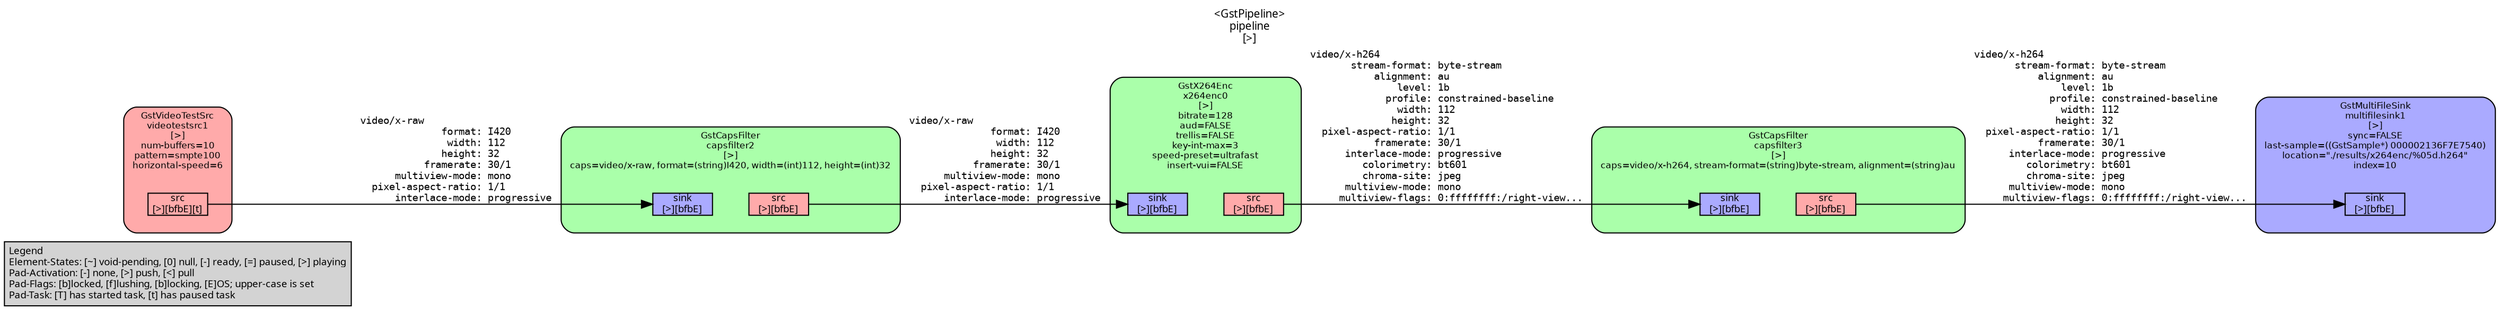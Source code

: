 digraph pipeline {
  rankdir=LR;
  fontname="sans";
  fontsize="10";
  labelloc=t;
  nodesep=.1;
  ranksep=.2;
  label="<GstPipeline>\npipeline\n[>]";
  node [style="filled,rounded", shape=box, fontsize="9", fontname="sans", margin="0.0,0.0"];
  edge [labelfontsize="6", fontsize="9", fontname="monospace"];
  
  legend [
    pos="0,0!",
    margin="0.05,0.05",
    style="filled",
    label="Legend\lElement-States: [~] void-pending, [0] null, [-] ready, [=] paused, [>] playing\lPad-Activation: [-] none, [>] push, [<] pull\lPad-Flags: [b]locked, [f]lushing, [b]locking, [E]OS; upper-case is set\lPad-Task: [T] has started task, [t] has paused task\l",
  ];
  subgraph cluster_capsfilter3_000002136D712CC0 {
    fontname="Bitstream Vera Sans";
    fontsize="8";
    style="filled,rounded";
    color=black;
    label="GstCapsFilter\ncapsfilter3\n[>]\ncaps=video/x-h264, stream-format=(string)byte-stream, alignment=(string)au";
    subgraph cluster_capsfilter3_000002136D712CC0_sink {
      label="";
      style="invis";
      capsfilter3_000002136D712CC0_sink_000002136F869310 [color=black, fillcolor="#aaaaff", label="sink\n[>][bfbE]", height="0.2", style="filled,solid"];
    }

    subgraph cluster_capsfilter3_000002136D712CC0_src {
      label="";
      style="invis";
      capsfilter3_000002136D712CC0_src_000002136F869C50 [color=black, fillcolor="#ffaaaa", label="src\n[>][bfbE]", height="0.2", style="filled,solid"];
    }

    capsfilter3_000002136D712CC0_sink_000002136F869310 -> capsfilter3_000002136D712CC0_src_000002136F869C50 [style="invis"];
    fillcolor="#aaffaa";
  }

  capsfilter3_000002136D712CC0_src_000002136F869C50 -> multifilesink1_000002136F6D04C0_sink_000002136F8179C0 [label="video/x-h264\l       stream-format: byte-stream\l           alignment: au\l               level: 1b\l             profile: constrained-baseline\l               width: 112\l              height: 32\l  pixel-aspect-ratio: 1/1\l           framerate: 30/1\l      interlace-mode: progressive\l         colorimetry: bt601\l         chroma-site: jpeg\l      multiview-mode: mono\l     multiview-flags: 0:ffffffff:/right-view...\l"]
  subgraph cluster_capsfilter2_000002136D712980 {
    fontname="Bitstream Vera Sans";
    fontsize="8";
    style="filled,rounded";
    color=black;
    label="GstCapsFilter\ncapsfilter2\n[>]\ncaps=video/x-raw, format=(string)I420, width=(int)112, height=(int)32";
    subgraph cluster_capsfilter2_000002136D712980_sink {
      label="";
      style="invis";
      capsfilter2_000002136D712980_sink_000002136F816050 [color=black, fillcolor="#aaaaff", label="sink\n[>][bfbE]", height="0.2", style="filled,solid"];
    }

    subgraph cluster_capsfilter2_000002136D712980_src {
      label="";
      style="invis";
      capsfilter2_000002136D712980_src_000002136F8164F0 [color=black, fillcolor="#ffaaaa", label="src\n[>][bfbE]", height="0.2", style="filled,solid"];
    }

    capsfilter2_000002136D712980_sink_000002136F816050 -> capsfilter2_000002136D712980_src_000002136F8164F0 [style="invis"];
    fillcolor="#aaffaa";
  }

  capsfilter2_000002136D712980_src_000002136F8164F0 -> x264enc0_000002136F8536B0_sink_000002136F8172D0 [label="video/x-raw\l              format: I420\l               width: 112\l              height: 32\l           framerate: 30/1\l      multiview-mode: mono\l  pixel-aspect-ratio: 1/1\l      interlace-mode: progressive\l"]
  subgraph cluster_multifilesink1_000002136F6D04C0 {
    fontname="Bitstream Vera Sans";
    fontsize="8";
    style="filled,rounded";
    color=black;
    label="GstMultiFileSink\nmultifilesink1\n[>]\nsync=FALSE\nlast-sample=((GstSample*) 000002136F7E7540)\nlocation=\"./results/x264enc/%05d.h264\"\nindex=10";
    subgraph cluster_multifilesink1_000002136F6D04C0_sink {
      label="";
      style="invis";
      multifilesink1_000002136F6D04C0_sink_000002136F8179C0 [color=black, fillcolor="#aaaaff", label="sink\n[>][bfbE]", height="0.2", style="filled,solid"];
    }

    fillcolor="#aaaaff";
  }

  subgraph cluster_x264enc0_000002136F8536B0 {
    fontname="Bitstream Vera Sans";
    fontsize="8";
    style="filled,rounded";
    color=black;
    label="GstX264Enc\nx264enc0\n[>]\nbitrate=128\naud=FALSE\ntrellis=FALSE\nkey-int-max=3\nspeed-preset=ultrafast\ninsert-vui=FALSE";
    subgraph cluster_x264enc0_000002136F8536B0_sink {
      label="";
      style="invis";
      x264enc0_000002136F8536B0_sink_000002136F8172D0 [color=black, fillcolor="#aaaaff", label="sink\n[>][bfbE]", height="0.2", style="filled,solid"];
    }

    subgraph cluster_x264enc0_000002136F8536B0_src {
      label="";
      style="invis";
      x264enc0_000002136F8536B0_src_000002136F817C10 [color=black, fillcolor="#ffaaaa", label="src\n[>][bfbE]", height="0.2", style="filled,solid"];
    }

    x264enc0_000002136F8536B0_sink_000002136F8172D0 -> x264enc0_000002136F8536B0_src_000002136F817C10 [style="invis"];
    fillcolor="#aaffaa";
  }

  x264enc0_000002136F8536B0_src_000002136F817C10 -> capsfilter3_000002136D712CC0_sink_000002136F869310 [label="video/x-h264\l       stream-format: byte-stream\l           alignment: au\l               level: 1b\l             profile: constrained-baseline\l               width: 112\l              height: 32\l  pixel-aspect-ratio: 1/1\l           framerate: 30/1\l      interlace-mode: progressive\l         colorimetry: bt601\l         chroma-site: jpeg\l      multiview-mode: mono\l     multiview-flags: 0:ffffffff:/right-view...\l"]
  subgraph cluster_videotestsrc1_000002136F8590E0 {
    fontname="Bitstream Vera Sans";
    fontsize="8";
    style="filled,rounded";
    color=black;
    label="GstVideoTestSrc\nvideotestsrc1\n[>]\nnum-buffers=10\npattern=smpte100\nhorizontal-speed=6";
    subgraph cluster_videotestsrc1_000002136F8590E0_src {
      label="";
      style="invis";
      videotestsrc1_000002136F8590E0_src_000002136F817770 [color=black, fillcolor="#ffaaaa", label="src\n[>][bfbE][t]", height="0.2", style="filled,solid"];
    }

    fillcolor="#ffaaaa";
  }

  videotestsrc1_000002136F8590E0_src_000002136F817770 -> capsfilter2_000002136D712980_sink_000002136F816050 [label="video/x-raw\l              format: I420\l               width: 112\l              height: 32\l           framerate: 30/1\l      multiview-mode: mono\l  pixel-aspect-ratio: 1/1\l      interlace-mode: progressive\l"]
}
